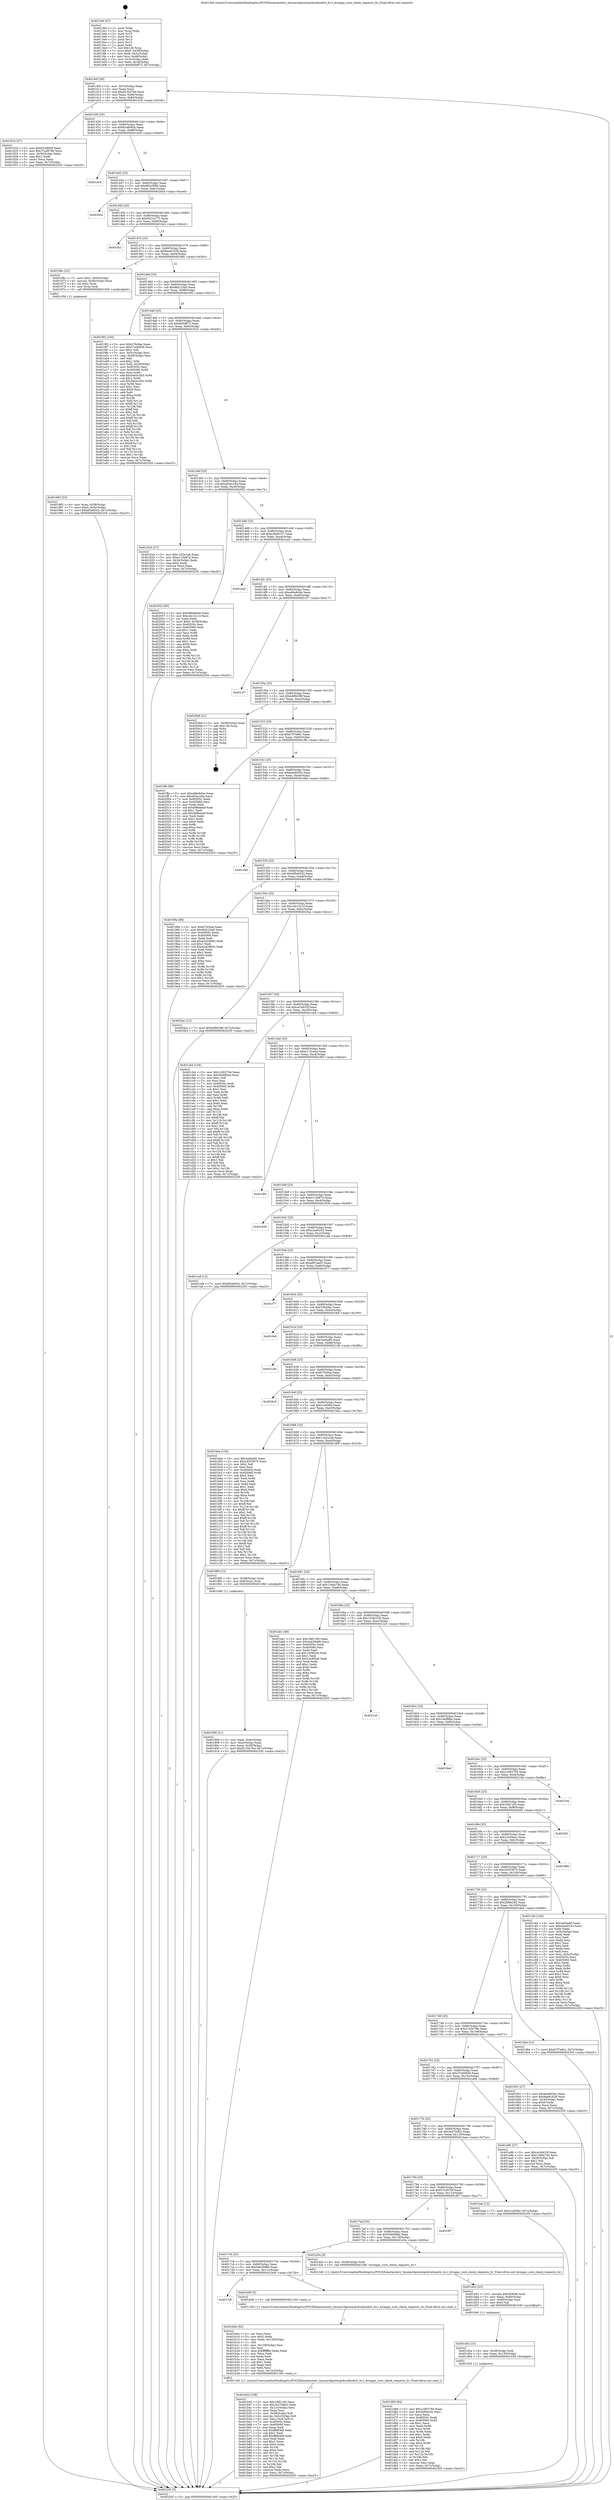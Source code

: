 digraph "0x4013e0" {
  label = "0x4013e0 (/mnt/c/Users/mathe/Desktop/tcc/POCII/binaries/extr_linuxarchpowerpckvmbook3s_hv.c_kvmppc_core_check_requests_hv_Final-ollvm.out::main(0))"
  labelloc = "t"
  node[shape=record]

  Entry [label="",width=0.3,height=0.3,shape=circle,fillcolor=black,style=filled]
  "0x40140f" [label="{
     0x40140f [26]\l
     | [instrs]\l
     &nbsp;&nbsp;0x40140f \<+3\>: mov -0x7c(%rbp),%eax\l
     &nbsp;&nbsp;0x401412 \<+2\>: mov %eax,%ecx\l
     &nbsp;&nbsp;0x401414 \<+6\>: sub $0x8135a7bd,%ecx\l
     &nbsp;&nbsp;0x40141a \<+3\>: mov %eax,-0x80(%rbp)\l
     &nbsp;&nbsp;0x40141d \<+6\>: mov %ecx,-0x84(%rbp)\l
     &nbsp;&nbsp;0x401423 \<+6\>: je 000000000040191b \<main+0x53b\>\l
  }"]
  "0x40191b" [label="{
     0x40191b [27]\l
     | [instrs]\l
     &nbsp;&nbsp;0x40191b \<+5\>: mov $0x633dfd5f,%eax\l
     &nbsp;&nbsp;0x401920 \<+5\>: mov $0x37a56796,%ecx\l
     &nbsp;&nbsp;0x401925 \<+3\>: mov -0x30(%rbp),%edx\l
     &nbsp;&nbsp;0x401928 \<+3\>: cmp $0x1,%edx\l
     &nbsp;&nbsp;0x40192b \<+3\>: cmovl %ecx,%eax\l
     &nbsp;&nbsp;0x40192e \<+3\>: mov %eax,-0x7c(%rbp)\l
     &nbsp;&nbsp;0x401931 \<+5\>: jmp 0000000000402205 \<main+0xe25\>\l
  }"]
  "0x401429" [label="{
     0x401429 [25]\l
     | [instrs]\l
     &nbsp;&nbsp;0x401429 \<+5\>: jmp 000000000040142e \<main+0x4e\>\l
     &nbsp;&nbsp;0x40142e \<+3\>: mov -0x80(%rbp),%eax\l
     &nbsp;&nbsp;0x401431 \<+5\>: sub $0x82e606cb,%eax\l
     &nbsp;&nbsp;0x401436 \<+6\>: mov %eax,-0x88(%rbp)\l
     &nbsp;&nbsp;0x40143c \<+6\>: je 0000000000401dc9 \<main+0x9e9\>\l
  }"]
  Exit [label="",width=0.3,height=0.3,shape=circle,fillcolor=black,style=filled,peripheries=2]
  "0x401dc9" [label="{
     0x401dc9\l
  }", style=dashed]
  "0x401442" [label="{
     0x401442 [25]\l
     | [instrs]\l
     &nbsp;&nbsp;0x401442 \<+5\>: jmp 0000000000401447 \<main+0x67\>\l
     &nbsp;&nbsp;0x401447 \<+3\>: mov -0x80(%rbp),%eax\l
     &nbsp;&nbsp;0x40144a \<+5\>: sub $0x982e5f66,%eax\l
     &nbsp;&nbsp;0x40144f \<+6\>: mov %eax,-0x8c(%rbp)\l
     &nbsp;&nbsp;0x401455 \<+6\>: je 00000000004020cd \<main+0xced\>\l
  }"]
  "0x401d69" [label="{
     0x401d69 [84]\l
     | [instrs]\l
     &nbsp;&nbsp;0x401d69 \<+5\>: mov $0x1c002794,%eax\l
     &nbsp;&nbsp;0x401d6e \<+5\>: mov $0x2bf9a242,%esi\l
     &nbsp;&nbsp;0x401d73 \<+2\>: xor %ecx,%ecx\l
     &nbsp;&nbsp;0x401d75 \<+7\>: mov 0x40505c,%edx\l
     &nbsp;&nbsp;0x401d7c \<+8\>: mov 0x405060,%r8d\l
     &nbsp;&nbsp;0x401d84 \<+3\>: sub $0x1,%ecx\l
     &nbsp;&nbsp;0x401d87 \<+3\>: mov %edx,%r9d\l
     &nbsp;&nbsp;0x401d8a \<+3\>: add %ecx,%r9d\l
     &nbsp;&nbsp;0x401d8d \<+4\>: imul %r9d,%edx\l
     &nbsp;&nbsp;0x401d91 \<+3\>: and $0x1,%edx\l
     &nbsp;&nbsp;0x401d94 \<+3\>: cmp $0x0,%edx\l
     &nbsp;&nbsp;0x401d97 \<+4\>: sete %r10b\l
     &nbsp;&nbsp;0x401d9b \<+4\>: cmp $0xa,%r8d\l
     &nbsp;&nbsp;0x401d9f \<+4\>: setl %r11b\l
     &nbsp;&nbsp;0x401da3 \<+3\>: mov %r10b,%bl\l
     &nbsp;&nbsp;0x401da6 \<+3\>: and %r11b,%bl\l
     &nbsp;&nbsp;0x401da9 \<+3\>: xor %r11b,%r10b\l
     &nbsp;&nbsp;0x401dac \<+3\>: or %r10b,%bl\l
     &nbsp;&nbsp;0x401daf \<+3\>: test $0x1,%bl\l
     &nbsp;&nbsp;0x401db2 \<+3\>: cmovne %esi,%eax\l
     &nbsp;&nbsp;0x401db5 \<+3\>: mov %eax,-0x7c(%rbp)\l
     &nbsp;&nbsp;0x401db8 \<+5\>: jmp 0000000000402205 \<main+0xe25\>\l
  }"]
  "0x4020cd" [label="{
     0x4020cd\l
  }", style=dashed]
  "0x40145b" [label="{
     0x40145b [25]\l
     | [instrs]\l
     &nbsp;&nbsp;0x40145b \<+5\>: jmp 0000000000401460 \<main+0x80\>\l
     &nbsp;&nbsp;0x401460 \<+3\>: mov -0x80(%rbp),%eax\l
     &nbsp;&nbsp;0x401463 \<+5\>: sub $0x9a21a772,%eax\l
     &nbsp;&nbsp;0x401468 \<+6\>: mov %eax,-0x90(%rbp)\l
     &nbsp;&nbsp;0x40146e \<+6\>: je 0000000000401fa2 \<main+0xbc2\>\l
  }"]
  "0x401d5a" [label="{
     0x401d5a [15]\l
     | [instrs]\l
     &nbsp;&nbsp;0x401d5a \<+4\>: mov -0x58(%rbp),%rdi\l
     &nbsp;&nbsp;0x401d5e \<+6\>: mov %eax,-0x130(%rbp)\l
     &nbsp;&nbsp;0x401d64 \<+5\>: call 0000000000401030 \<free@plt\>\l
     | [calls]\l
     &nbsp;&nbsp;0x401030 \{1\} (unknown)\l
  }"]
  "0x401fa2" [label="{
     0x401fa2\l
  }", style=dashed]
  "0x401474" [label="{
     0x401474 [25]\l
     | [instrs]\l
     &nbsp;&nbsp;0x401474 \<+5\>: jmp 0000000000401479 \<main+0x99\>\l
     &nbsp;&nbsp;0x401479 \<+3\>: mov -0x80(%rbp),%eax\l
     &nbsp;&nbsp;0x40147c \<+5\>: sub $0x9ae81639,%eax\l
     &nbsp;&nbsp;0x401481 \<+6\>: mov %eax,-0x94(%rbp)\l
     &nbsp;&nbsp;0x401487 \<+6\>: je 000000000040196c \<main+0x58c\>\l
  }"]
  "0x401d43" [label="{
     0x401d43 [23]\l
     | [instrs]\l
     &nbsp;&nbsp;0x401d43 \<+10\>: movabs $0x4030d6,%rdi\l
     &nbsp;&nbsp;0x401d4d \<+3\>: mov %eax,-0x60(%rbp)\l
     &nbsp;&nbsp;0x401d50 \<+3\>: mov -0x60(%rbp),%esi\l
     &nbsp;&nbsp;0x401d53 \<+2\>: mov $0x0,%al\l
     &nbsp;&nbsp;0x401d55 \<+5\>: call 0000000000401040 \<printf@plt\>\l
     | [calls]\l
     &nbsp;&nbsp;0x401040 \{1\} (unknown)\l
  }"]
  "0x40196c" [label="{
     0x40196c [23]\l
     | [instrs]\l
     &nbsp;&nbsp;0x40196c \<+7\>: movl $0x1,-0x50(%rbp)\l
     &nbsp;&nbsp;0x401973 \<+4\>: movslq -0x50(%rbp),%rax\l
     &nbsp;&nbsp;0x401977 \<+4\>: shl $0x2,%rax\l
     &nbsp;&nbsp;0x40197b \<+3\>: mov %rax,%rdi\l
     &nbsp;&nbsp;0x40197e \<+5\>: call 0000000000401050 \<malloc@plt\>\l
     | [calls]\l
     &nbsp;&nbsp;0x401050 \{1\} (unknown)\l
  }"]
  "0x40148d" [label="{
     0x40148d [25]\l
     | [instrs]\l
     &nbsp;&nbsp;0x40148d \<+5\>: jmp 0000000000401492 \<main+0xb2\>\l
     &nbsp;&nbsp;0x401492 \<+3\>: mov -0x80(%rbp),%eax\l
     &nbsp;&nbsp;0x401495 \<+5\>: sub $0x9bf123a0,%eax\l
     &nbsp;&nbsp;0x40149a \<+6\>: mov %eax,-0x98(%rbp)\l
     &nbsp;&nbsp;0x4014a0 \<+6\>: je 00000000004019f2 \<main+0x612\>\l
  }"]
  "0x401b42" [label="{
     0x401b42 [108]\l
     | [instrs]\l
     &nbsp;&nbsp;0x401b42 \<+5\>: mov $0x1fef1165,%ecx\l
     &nbsp;&nbsp;0x401b47 \<+5\>: mov $0x3e27b0b2,%edx\l
     &nbsp;&nbsp;0x401b4c \<+6\>: mov -0x12c(%rbp),%esi\l
     &nbsp;&nbsp;0x401b52 \<+3\>: imul %eax,%esi\l
     &nbsp;&nbsp;0x401b55 \<+4\>: mov -0x58(%rbp),%r8\l
     &nbsp;&nbsp;0x401b59 \<+4\>: movslq -0x5c(%rbp),%r9\l
     &nbsp;&nbsp;0x401b5d \<+4\>: mov %esi,(%r8,%r9,4)\l
     &nbsp;&nbsp;0x401b61 \<+7\>: mov 0x40505c,%eax\l
     &nbsp;&nbsp;0x401b68 \<+7\>: mov 0x405060,%esi\l
     &nbsp;&nbsp;0x401b6f \<+2\>: mov %eax,%edi\l
     &nbsp;&nbsp;0x401b71 \<+6\>: sub $0xffd83b8,%edi\l
     &nbsp;&nbsp;0x401b77 \<+3\>: sub $0x1,%edi\l
     &nbsp;&nbsp;0x401b7a \<+6\>: add $0xffd83b8,%edi\l
     &nbsp;&nbsp;0x401b80 \<+3\>: imul %edi,%eax\l
     &nbsp;&nbsp;0x401b83 \<+3\>: and $0x1,%eax\l
     &nbsp;&nbsp;0x401b86 \<+3\>: cmp $0x0,%eax\l
     &nbsp;&nbsp;0x401b89 \<+4\>: sete %r10b\l
     &nbsp;&nbsp;0x401b8d \<+3\>: cmp $0xa,%esi\l
     &nbsp;&nbsp;0x401b90 \<+4\>: setl %r11b\l
     &nbsp;&nbsp;0x401b94 \<+3\>: mov %r10b,%bl\l
     &nbsp;&nbsp;0x401b97 \<+3\>: and %r11b,%bl\l
     &nbsp;&nbsp;0x401b9a \<+3\>: xor %r11b,%r10b\l
     &nbsp;&nbsp;0x401b9d \<+3\>: or %r10b,%bl\l
     &nbsp;&nbsp;0x401ba0 \<+3\>: test $0x1,%bl\l
     &nbsp;&nbsp;0x401ba3 \<+3\>: cmovne %edx,%ecx\l
     &nbsp;&nbsp;0x401ba6 \<+3\>: mov %ecx,-0x7c(%rbp)\l
     &nbsp;&nbsp;0x401ba9 \<+5\>: jmp 0000000000402205 \<main+0xe25\>\l
  }"]
  "0x4019f2" [label="{
     0x4019f2 [164]\l
     | [instrs]\l
     &nbsp;&nbsp;0x4019f2 \<+5\>: mov $0xb70c9aa,%eax\l
     &nbsp;&nbsp;0x4019f7 \<+5\>: mov $0x37e00836,%ecx\l
     &nbsp;&nbsp;0x4019fc \<+2\>: mov $0x1,%dl\l
     &nbsp;&nbsp;0x4019fe \<+3\>: mov -0x5c(%rbp),%esi\l
     &nbsp;&nbsp;0x401a01 \<+3\>: cmp -0x50(%rbp),%esi\l
     &nbsp;&nbsp;0x401a04 \<+4\>: setl %dil\l
     &nbsp;&nbsp;0x401a08 \<+4\>: and $0x1,%dil\l
     &nbsp;&nbsp;0x401a0c \<+4\>: mov %dil,-0x29(%rbp)\l
     &nbsp;&nbsp;0x401a10 \<+7\>: mov 0x40505c,%esi\l
     &nbsp;&nbsp;0x401a17 \<+8\>: mov 0x405060,%r8d\l
     &nbsp;&nbsp;0x401a1f \<+3\>: mov %esi,%r9d\l
     &nbsp;&nbsp;0x401a22 \<+7\>: add $0x5eb5c3b5,%r9d\l
     &nbsp;&nbsp;0x401a29 \<+4\>: sub $0x1,%r9d\l
     &nbsp;&nbsp;0x401a2d \<+7\>: sub $0x5eb5c3b5,%r9d\l
     &nbsp;&nbsp;0x401a34 \<+4\>: imul %r9d,%esi\l
     &nbsp;&nbsp;0x401a38 \<+3\>: and $0x1,%esi\l
     &nbsp;&nbsp;0x401a3b \<+3\>: cmp $0x0,%esi\l
     &nbsp;&nbsp;0x401a3e \<+4\>: sete %dil\l
     &nbsp;&nbsp;0x401a42 \<+4\>: cmp $0xa,%r8d\l
     &nbsp;&nbsp;0x401a46 \<+4\>: setl %r10b\l
     &nbsp;&nbsp;0x401a4a \<+3\>: mov %dil,%r11b\l
     &nbsp;&nbsp;0x401a4d \<+4\>: xor $0xff,%r11b\l
     &nbsp;&nbsp;0x401a51 \<+3\>: mov %r10b,%bl\l
     &nbsp;&nbsp;0x401a54 \<+3\>: xor $0xff,%bl\l
     &nbsp;&nbsp;0x401a57 \<+3\>: xor $0x1,%dl\l
     &nbsp;&nbsp;0x401a5a \<+3\>: mov %r11b,%r14b\l
     &nbsp;&nbsp;0x401a5d \<+4\>: and $0xff,%r14b\l
     &nbsp;&nbsp;0x401a61 \<+3\>: and %dl,%dil\l
     &nbsp;&nbsp;0x401a64 \<+3\>: mov %bl,%r15b\l
     &nbsp;&nbsp;0x401a67 \<+4\>: and $0xff,%r15b\l
     &nbsp;&nbsp;0x401a6b \<+3\>: and %dl,%r10b\l
     &nbsp;&nbsp;0x401a6e \<+3\>: or %dil,%r14b\l
     &nbsp;&nbsp;0x401a71 \<+3\>: or %r10b,%r15b\l
     &nbsp;&nbsp;0x401a74 \<+3\>: xor %r15b,%r14b\l
     &nbsp;&nbsp;0x401a77 \<+3\>: or %bl,%r11b\l
     &nbsp;&nbsp;0x401a7a \<+4\>: xor $0xff,%r11b\l
     &nbsp;&nbsp;0x401a7e \<+3\>: or $0x1,%dl\l
     &nbsp;&nbsp;0x401a81 \<+3\>: and %dl,%r11b\l
     &nbsp;&nbsp;0x401a84 \<+3\>: or %r11b,%r14b\l
     &nbsp;&nbsp;0x401a87 \<+4\>: test $0x1,%r14b\l
     &nbsp;&nbsp;0x401a8b \<+3\>: cmovne %ecx,%eax\l
     &nbsp;&nbsp;0x401a8e \<+3\>: mov %eax,-0x7c(%rbp)\l
     &nbsp;&nbsp;0x401a91 \<+5\>: jmp 0000000000402205 \<main+0xe25\>\l
  }"]
  "0x4014a6" [label="{
     0x4014a6 [25]\l
     | [instrs]\l
     &nbsp;&nbsp;0x4014a6 \<+5\>: jmp 00000000004014ab \<main+0xcb\>\l
     &nbsp;&nbsp;0x4014ab \<+3\>: mov -0x80(%rbp),%eax\l
     &nbsp;&nbsp;0x4014ae \<+5\>: sub $0x9e5bff73,%eax\l
     &nbsp;&nbsp;0x4014b3 \<+6\>: mov %eax,-0x9c(%rbp)\l
     &nbsp;&nbsp;0x4014b9 \<+6\>: je 000000000040181b \<main+0x43b\>\l
  }"]
  "0x401b0e" [label="{
     0x401b0e [52]\l
     | [instrs]\l
     &nbsp;&nbsp;0x401b0e \<+2\>: xor %ecx,%ecx\l
     &nbsp;&nbsp;0x401b10 \<+5\>: mov $0x2,%edx\l
     &nbsp;&nbsp;0x401b15 \<+6\>: mov %edx,-0x128(%rbp)\l
     &nbsp;&nbsp;0x401b1b \<+1\>: cltd\l
     &nbsp;&nbsp;0x401b1c \<+6\>: mov -0x128(%rbp),%esi\l
     &nbsp;&nbsp;0x401b22 \<+2\>: idiv %esi\l
     &nbsp;&nbsp;0x401b24 \<+6\>: imul $0xfffffffe,%edx,%edx\l
     &nbsp;&nbsp;0x401b2a \<+2\>: mov %ecx,%edi\l
     &nbsp;&nbsp;0x401b2c \<+2\>: sub %edx,%edi\l
     &nbsp;&nbsp;0x401b2e \<+2\>: mov %ecx,%edx\l
     &nbsp;&nbsp;0x401b30 \<+3\>: sub $0x1,%edx\l
     &nbsp;&nbsp;0x401b33 \<+2\>: add %edx,%edi\l
     &nbsp;&nbsp;0x401b35 \<+2\>: sub %edi,%ecx\l
     &nbsp;&nbsp;0x401b37 \<+6\>: mov %ecx,-0x12c(%rbp)\l
     &nbsp;&nbsp;0x401b3d \<+5\>: call 0000000000401160 \<next_i\>\l
     | [calls]\l
     &nbsp;&nbsp;0x401160 \{1\} (/mnt/c/Users/mathe/Desktop/tcc/POCII/binaries/extr_linuxarchpowerpckvmbook3s_hv.c_kvmppc_core_check_requests_hv_Final-ollvm.out::next_i)\l
  }"]
  "0x40181b" [label="{
     0x40181b [27]\l
     | [instrs]\l
     &nbsp;&nbsp;0x40181b \<+5\>: mov $0x1162a1ab,%eax\l
     &nbsp;&nbsp;0x401820 \<+5\>: mov $0xe115e874,%ecx\l
     &nbsp;&nbsp;0x401825 \<+3\>: mov -0x34(%rbp),%edx\l
     &nbsp;&nbsp;0x401828 \<+3\>: cmp $0x2,%edx\l
     &nbsp;&nbsp;0x40182b \<+3\>: cmovne %ecx,%eax\l
     &nbsp;&nbsp;0x40182e \<+3\>: mov %eax,-0x7c(%rbp)\l
     &nbsp;&nbsp;0x401831 \<+5\>: jmp 0000000000402205 \<main+0xe25\>\l
  }"]
  "0x4014bf" [label="{
     0x4014bf [25]\l
     | [instrs]\l
     &nbsp;&nbsp;0x4014bf \<+5\>: jmp 00000000004014c4 \<main+0xe4\>\l
     &nbsp;&nbsp;0x4014c4 \<+3\>: mov -0x80(%rbp),%eax\l
     &nbsp;&nbsp;0x4014c7 \<+5\>: sub $0xa05ac26a,%eax\l
     &nbsp;&nbsp;0x4014cc \<+6\>: mov %eax,-0xa0(%rbp)\l
     &nbsp;&nbsp;0x4014d2 \<+6\>: je 0000000000402052 \<main+0xc72\>\l
  }"]
  "0x402205" [label="{
     0x402205 [5]\l
     | [instrs]\l
     &nbsp;&nbsp;0x402205 \<+5\>: jmp 000000000040140f \<main+0x2f\>\l
  }"]
  "0x4013e0" [label="{
     0x4013e0 [47]\l
     | [instrs]\l
     &nbsp;&nbsp;0x4013e0 \<+1\>: push %rbp\l
     &nbsp;&nbsp;0x4013e1 \<+3\>: mov %rsp,%rbp\l
     &nbsp;&nbsp;0x4013e4 \<+2\>: push %r15\l
     &nbsp;&nbsp;0x4013e6 \<+2\>: push %r14\l
     &nbsp;&nbsp;0x4013e8 \<+2\>: push %r13\l
     &nbsp;&nbsp;0x4013ea \<+2\>: push %r12\l
     &nbsp;&nbsp;0x4013ec \<+1\>: push %rbx\l
     &nbsp;&nbsp;0x4013ed \<+7\>: sub $0x128,%rsp\l
     &nbsp;&nbsp;0x4013f4 \<+7\>: movl $0x0,-0x38(%rbp)\l
     &nbsp;&nbsp;0x4013fb \<+3\>: mov %edi,-0x3c(%rbp)\l
     &nbsp;&nbsp;0x4013fe \<+4\>: mov %rsi,-0x48(%rbp)\l
     &nbsp;&nbsp;0x401402 \<+3\>: mov -0x3c(%rbp),%edi\l
     &nbsp;&nbsp;0x401405 \<+3\>: mov %edi,-0x34(%rbp)\l
     &nbsp;&nbsp;0x401408 \<+7\>: movl $0x9e5bff73,-0x7c(%rbp)\l
  }"]
  "0x4017df" [label="{
     0x4017df\l
  }", style=dashed]
  "0x402052" [label="{
     0x402052 [90]\l
     | [instrs]\l
     &nbsp;&nbsp;0x402052 \<+5\>: mov $0xa66e8d4e,%eax\l
     &nbsp;&nbsp;0x402057 \<+5\>: mov $0xc4e12c1d,%ecx\l
     &nbsp;&nbsp;0x40205c \<+2\>: xor %edx,%edx\l
     &nbsp;&nbsp;0x40205e \<+7\>: movl $0x0,-0x38(%rbp)\l
     &nbsp;&nbsp;0x402065 \<+7\>: mov 0x40505c,%esi\l
     &nbsp;&nbsp;0x40206c \<+7\>: mov 0x405060,%edi\l
     &nbsp;&nbsp;0x402073 \<+3\>: sub $0x1,%edx\l
     &nbsp;&nbsp;0x402076 \<+3\>: mov %esi,%r8d\l
     &nbsp;&nbsp;0x402079 \<+3\>: add %edx,%r8d\l
     &nbsp;&nbsp;0x40207c \<+4\>: imul %r8d,%esi\l
     &nbsp;&nbsp;0x402080 \<+3\>: and $0x1,%esi\l
     &nbsp;&nbsp;0x402083 \<+3\>: cmp $0x0,%esi\l
     &nbsp;&nbsp;0x402086 \<+4\>: sete %r9b\l
     &nbsp;&nbsp;0x40208a \<+3\>: cmp $0xa,%edi\l
     &nbsp;&nbsp;0x40208d \<+4\>: setl %r10b\l
     &nbsp;&nbsp;0x402091 \<+3\>: mov %r9b,%r11b\l
     &nbsp;&nbsp;0x402094 \<+3\>: and %r10b,%r11b\l
     &nbsp;&nbsp;0x402097 \<+3\>: xor %r10b,%r9b\l
     &nbsp;&nbsp;0x40209a \<+3\>: or %r9b,%r11b\l
     &nbsp;&nbsp;0x40209d \<+4\>: test $0x1,%r11b\l
     &nbsp;&nbsp;0x4020a1 \<+3\>: cmovne %ecx,%eax\l
     &nbsp;&nbsp;0x4020a4 \<+3\>: mov %eax,-0x7c(%rbp)\l
     &nbsp;&nbsp;0x4020a7 \<+5\>: jmp 0000000000402205 \<main+0xe25\>\l
  }"]
  "0x4014d8" [label="{
     0x4014d8 [25]\l
     | [instrs]\l
     &nbsp;&nbsp;0x4014d8 \<+5\>: jmp 00000000004014dd \<main+0xfd\>\l
     &nbsp;&nbsp;0x4014dd \<+3\>: mov -0x80(%rbp),%eax\l
     &nbsp;&nbsp;0x4014e0 \<+5\>: sub $0xa3bb9157,%eax\l
     &nbsp;&nbsp;0x4014e5 \<+6\>: mov %eax,-0xa4(%rbp)\l
     &nbsp;&nbsp;0x4014eb \<+6\>: je 0000000000401ea2 \<main+0xac2\>\l
  }"]
  "0x401b09" [label="{
     0x401b09 [5]\l
     | [instrs]\l
     &nbsp;&nbsp;0x401b09 \<+5\>: call 0000000000401160 \<next_i\>\l
     | [calls]\l
     &nbsp;&nbsp;0x401160 \{1\} (/mnt/c/Users/mathe/Desktop/tcc/POCII/binaries/extr_linuxarchpowerpckvmbook3s_hv.c_kvmppc_core_check_requests_hv_Final-ollvm.out::next_i)\l
  }"]
  "0x401ea2" [label="{
     0x401ea2\l
  }", style=dashed]
  "0x4014f1" [label="{
     0x4014f1 [25]\l
     | [instrs]\l
     &nbsp;&nbsp;0x4014f1 \<+5\>: jmp 00000000004014f6 \<main+0x116\>\l
     &nbsp;&nbsp;0x4014f6 \<+3\>: mov -0x80(%rbp),%eax\l
     &nbsp;&nbsp;0x4014f9 \<+5\>: sub $0xa66e8d4e,%eax\l
     &nbsp;&nbsp;0x4014fe \<+6\>: mov %eax,-0xa8(%rbp)\l
     &nbsp;&nbsp;0x401504 \<+6\>: je 00000000004021f7 \<main+0xe17\>\l
  }"]
  "0x4017c6" [label="{
     0x4017c6 [25]\l
     | [instrs]\l
     &nbsp;&nbsp;0x4017c6 \<+5\>: jmp 00000000004017cb \<main+0x3eb\>\l
     &nbsp;&nbsp;0x4017cb \<+3\>: mov -0x80(%rbp),%eax\l
     &nbsp;&nbsp;0x4017ce \<+5\>: sub $0x5ab3948b,%eax\l
     &nbsp;&nbsp;0x4017d3 \<+6\>: mov %eax,-0x11c(%rbp)\l
     &nbsp;&nbsp;0x4017d9 \<+6\>: je 0000000000401b09 \<main+0x729\>\l
  }"]
  "0x4021f7" [label="{
     0x4021f7\l
  }", style=dashed]
  "0x40150a" [label="{
     0x40150a [25]\l
     | [instrs]\l
     &nbsp;&nbsp;0x40150a \<+5\>: jmp 000000000040150f \<main+0x12f\>\l
     &nbsp;&nbsp;0x40150f \<+3\>: mov -0x80(%rbp),%eax\l
     &nbsp;&nbsp;0x401512 \<+5\>: sub $0xb4f8438f,%eax\l
     &nbsp;&nbsp;0x401517 \<+6\>: mov %eax,-0xac(%rbp)\l
     &nbsp;&nbsp;0x40151d \<+6\>: je 00000000004020b8 \<main+0xcd8\>\l
  }"]
  "0x401d3a" [label="{
     0x401d3a [9]\l
     | [instrs]\l
     &nbsp;&nbsp;0x401d3a \<+4\>: mov -0x58(%rbp),%rdi\l
     &nbsp;&nbsp;0x401d3e \<+5\>: call 00000000004013d0 \<kvmppc_core_check_requests_hv\>\l
     | [calls]\l
     &nbsp;&nbsp;0x4013d0 \{1\} (/mnt/c/Users/mathe/Desktop/tcc/POCII/binaries/extr_linuxarchpowerpckvmbook3s_hv.c_kvmppc_core_check_requests_hv_Final-ollvm.out::kvmppc_core_check_requests_hv)\l
  }"]
  "0x4020b8" [label="{
     0x4020b8 [21]\l
     | [instrs]\l
     &nbsp;&nbsp;0x4020b8 \<+3\>: mov -0x38(%rbp),%eax\l
     &nbsp;&nbsp;0x4020bb \<+7\>: add $0x128,%rsp\l
     &nbsp;&nbsp;0x4020c2 \<+1\>: pop %rbx\l
     &nbsp;&nbsp;0x4020c3 \<+2\>: pop %r12\l
     &nbsp;&nbsp;0x4020c5 \<+2\>: pop %r13\l
     &nbsp;&nbsp;0x4020c7 \<+2\>: pop %r14\l
     &nbsp;&nbsp;0x4020c9 \<+2\>: pop %r15\l
     &nbsp;&nbsp;0x4020cb \<+1\>: pop %rbp\l
     &nbsp;&nbsp;0x4020cc \<+1\>: ret\l
  }"]
  "0x401523" [label="{
     0x401523 [25]\l
     | [instrs]\l
     &nbsp;&nbsp;0x401523 \<+5\>: jmp 0000000000401528 \<main+0x148\>\l
     &nbsp;&nbsp;0x401528 \<+3\>: mov -0x80(%rbp),%eax\l
     &nbsp;&nbsp;0x40152b \<+5\>: sub $0xb7f7e9e1,%eax\l
     &nbsp;&nbsp;0x401530 \<+6\>: mov %eax,-0xb0(%rbp)\l
     &nbsp;&nbsp;0x401536 \<+6\>: je 0000000000401ffa \<main+0xc1a\>\l
  }"]
  "0x4017ad" [label="{
     0x4017ad [25]\l
     | [instrs]\l
     &nbsp;&nbsp;0x4017ad \<+5\>: jmp 00000000004017b2 \<main+0x3d2\>\l
     &nbsp;&nbsp;0x4017b2 \<+3\>: mov -0x80(%rbp),%eax\l
     &nbsp;&nbsp;0x4017b5 \<+5\>: sub $0x5940f9ad,%eax\l
     &nbsp;&nbsp;0x4017ba \<+6\>: mov %eax,-0x118(%rbp)\l
     &nbsp;&nbsp;0x4017c0 \<+6\>: je 0000000000401d3a \<main+0x95a\>\l
  }"]
  "0x401ffa" [label="{
     0x401ffa [88]\l
     | [instrs]\l
     &nbsp;&nbsp;0x401ffa \<+5\>: mov $0xa66e8d4e,%eax\l
     &nbsp;&nbsp;0x401fff \<+5\>: mov $0xa05ac26a,%ecx\l
     &nbsp;&nbsp;0x402004 \<+7\>: mov 0x40505c,%edx\l
     &nbsp;&nbsp;0x40200b \<+7\>: mov 0x405060,%esi\l
     &nbsp;&nbsp;0x402012 \<+2\>: mov %edx,%edi\l
     &nbsp;&nbsp;0x402014 \<+6\>: sub $0x498beeef,%edi\l
     &nbsp;&nbsp;0x40201a \<+3\>: sub $0x1,%edi\l
     &nbsp;&nbsp;0x40201d \<+6\>: add $0x498beeef,%edi\l
     &nbsp;&nbsp;0x402023 \<+3\>: imul %edi,%edx\l
     &nbsp;&nbsp;0x402026 \<+3\>: and $0x1,%edx\l
     &nbsp;&nbsp;0x402029 \<+3\>: cmp $0x0,%edx\l
     &nbsp;&nbsp;0x40202c \<+4\>: sete %r8b\l
     &nbsp;&nbsp;0x402030 \<+3\>: cmp $0xa,%esi\l
     &nbsp;&nbsp;0x402033 \<+4\>: setl %r9b\l
     &nbsp;&nbsp;0x402037 \<+3\>: mov %r8b,%r10b\l
     &nbsp;&nbsp;0x40203a \<+3\>: and %r9b,%r10b\l
     &nbsp;&nbsp;0x40203d \<+3\>: xor %r9b,%r8b\l
     &nbsp;&nbsp;0x402040 \<+3\>: or %r8b,%r10b\l
     &nbsp;&nbsp;0x402043 \<+4\>: test $0x1,%r10b\l
     &nbsp;&nbsp;0x402047 \<+3\>: cmovne %ecx,%eax\l
     &nbsp;&nbsp;0x40204a \<+3\>: mov %eax,-0x7c(%rbp)\l
     &nbsp;&nbsp;0x40204d \<+5\>: jmp 0000000000402205 \<main+0xe25\>\l
  }"]
  "0x40153c" [label="{
     0x40153c [25]\l
     | [instrs]\l
     &nbsp;&nbsp;0x40153c \<+5\>: jmp 0000000000401541 \<main+0x161\>\l
     &nbsp;&nbsp;0x401541 \<+3\>: mov -0x80(%rbp),%eax\l
     &nbsp;&nbsp;0x401544 \<+5\>: sub $0xbee8030c,%eax\l
     &nbsp;&nbsp;0x401549 \<+6\>: mov %eax,-0xb4(%rbp)\l
     &nbsp;&nbsp;0x40154f \<+6\>: je 0000000000401fdd \<main+0xbfd\>\l
  }"]
  "0x401df7" [label="{
     0x401df7\l
  }", style=dashed]
  "0x401fdd" [label="{
     0x401fdd\l
  }", style=dashed]
  "0x401555" [label="{
     0x401555 [25]\l
     | [instrs]\l
     &nbsp;&nbsp;0x401555 \<+5\>: jmp 000000000040155a \<main+0x17a\>\l
     &nbsp;&nbsp;0x40155a \<+3\>: mov -0x80(%rbp),%eax\l
     &nbsp;&nbsp;0x40155d \<+5\>: sub $0xbf5e6542,%eax\l
     &nbsp;&nbsp;0x401562 \<+6\>: mov %eax,-0xb8(%rbp)\l
     &nbsp;&nbsp;0x401568 \<+6\>: je 000000000040199a \<main+0x5ba\>\l
  }"]
  "0x401794" [label="{
     0x401794 [25]\l
     | [instrs]\l
     &nbsp;&nbsp;0x401794 \<+5\>: jmp 0000000000401799 \<main+0x3b9\>\l
     &nbsp;&nbsp;0x401799 \<+3\>: mov -0x80(%rbp),%eax\l
     &nbsp;&nbsp;0x40179c \<+5\>: sub $0x57e307bf,%eax\l
     &nbsp;&nbsp;0x4017a1 \<+6\>: mov %eax,-0x114(%rbp)\l
     &nbsp;&nbsp;0x4017a7 \<+6\>: je 0000000000401df7 \<main+0xa17\>\l
  }"]
  "0x40199a" [label="{
     0x40199a [88]\l
     | [instrs]\l
     &nbsp;&nbsp;0x40199a \<+5\>: mov $0xb70c9aa,%eax\l
     &nbsp;&nbsp;0x40199f \<+5\>: mov $0x9bf123a0,%ecx\l
     &nbsp;&nbsp;0x4019a4 \<+7\>: mov 0x40505c,%edx\l
     &nbsp;&nbsp;0x4019ab \<+7\>: mov 0x405060,%esi\l
     &nbsp;&nbsp;0x4019b2 \<+2\>: mov %edx,%edi\l
     &nbsp;&nbsp;0x4019b4 \<+6\>: add $0x42d29692,%edi\l
     &nbsp;&nbsp;0x4019ba \<+3\>: sub $0x1,%edi\l
     &nbsp;&nbsp;0x4019bd \<+6\>: sub $0x42d29692,%edi\l
     &nbsp;&nbsp;0x4019c3 \<+3\>: imul %edi,%edx\l
     &nbsp;&nbsp;0x4019c6 \<+3\>: and $0x1,%edx\l
     &nbsp;&nbsp;0x4019c9 \<+3\>: cmp $0x0,%edx\l
     &nbsp;&nbsp;0x4019cc \<+4\>: sete %r8b\l
     &nbsp;&nbsp;0x4019d0 \<+3\>: cmp $0xa,%esi\l
     &nbsp;&nbsp;0x4019d3 \<+4\>: setl %r9b\l
     &nbsp;&nbsp;0x4019d7 \<+3\>: mov %r8b,%r10b\l
     &nbsp;&nbsp;0x4019da \<+3\>: and %r9b,%r10b\l
     &nbsp;&nbsp;0x4019dd \<+3\>: xor %r9b,%r8b\l
     &nbsp;&nbsp;0x4019e0 \<+3\>: or %r8b,%r10b\l
     &nbsp;&nbsp;0x4019e3 \<+4\>: test $0x1,%r10b\l
     &nbsp;&nbsp;0x4019e7 \<+3\>: cmovne %ecx,%eax\l
     &nbsp;&nbsp;0x4019ea \<+3\>: mov %eax,-0x7c(%rbp)\l
     &nbsp;&nbsp;0x4019ed \<+5\>: jmp 0000000000402205 \<main+0xe25\>\l
  }"]
  "0x40156e" [label="{
     0x40156e [25]\l
     | [instrs]\l
     &nbsp;&nbsp;0x40156e \<+5\>: jmp 0000000000401573 \<main+0x193\>\l
     &nbsp;&nbsp;0x401573 \<+3\>: mov -0x80(%rbp),%eax\l
     &nbsp;&nbsp;0x401576 \<+5\>: sub $0xc4e12c1d,%eax\l
     &nbsp;&nbsp;0x40157b \<+6\>: mov %eax,-0xbc(%rbp)\l
     &nbsp;&nbsp;0x401581 \<+6\>: je 00000000004020ac \<main+0xccc\>\l
  }"]
  "0x401bae" [label="{
     0x401bae [12]\l
     | [instrs]\l
     &nbsp;&nbsp;0x401bae \<+7\>: movl $0xc1a656d,-0x7c(%rbp)\l
     &nbsp;&nbsp;0x401bb5 \<+5\>: jmp 0000000000402205 \<main+0xe25\>\l
  }"]
  "0x4020ac" [label="{
     0x4020ac [12]\l
     | [instrs]\l
     &nbsp;&nbsp;0x4020ac \<+7\>: movl $0xb4f8438f,-0x7c(%rbp)\l
     &nbsp;&nbsp;0x4020b3 \<+5\>: jmp 0000000000402205 \<main+0xe25\>\l
  }"]
  "0x401587" [label="{
     0x401587 [25]\l
     | [instrs]\l
     &nbsp;&nbsp;0x401587 \<+5\>: jmp 000000000040158c \<main+0x1ac\>\l
     &nbsp;&nbsp;0x40158c \<+3\>: mov -0x80(%rbp),%eax\l
     &nbsp;&nbsp;0x40158f \<+5\>: sub $0xce3d433f,%eax\l
     &nbsp;&nbsp;0x401594 \<+6\>: mov %eax,-0xc0(%rbp)\l
     &nbsp;&nbsp;0x40159a \<+6\>: je 0000000000401cb4 \<main+0x8d4\>\l
  }"]
  "0x40177b" [label="{
     0x40177b [25]\l
     | [instrs]\l
     &nbsp;&nbsp;0x40177b \<+5\>: jmp 0000000000401780 \<main+0x3a0\>\l
     &nbsp;&nbsp;0x401780 \<+3\>: mov -0x80(%rbp),%eax\l
     &nbsp;&nbsp;0x401783 \<+5\>: sub $0x3e27b0b2,%eax\l
     &nbsp;&nbsp;0x401788 \<+6\>: mov %eax,-0x110(%rbp)\l
     &nbsp;&nbsp;0x40178e \<+6\>: je 0000000000401bae \<main+0x7ce\>\l
  }"]
  "0x401cb4" [label="{
     0x401cb4 [134]\l
     | [instrs]\l
     &nbsp;&nbsp;0x401cb4 \<+5\>: mov $0x1c002794,%eax\l
     &nbsp;&nbsp;0x401cb9 \<+5\>: mov $0x5940f9ad,%ecx\l
     &nbsp;&nbsp;0x401cbe \<+2\>: mov $0x1,%dl\l
     &nbsp;&nbsp;0x401cc0 \<+2\>: xor %esi,%esi\l
     &nbsp;&nbsp;0x401cc2 \<+7\>: mov 0x40505c,%edi\l
     &nbsp;&nbsp;0x401cc9 \<+8\>: mov 0x405060,%r8d\l
     &nbsp;&nbsp;0x401cd1 \<+3\>: sub $0x1,%esi\l
     &nbsp;&nbsp;0x401cd4 \<+3\>: mov %edi,%r9d\l
     &nbsp;&nbsp;0x401cd7 \<+3\>: add %esi,%r9d\l
     &nbsp;&nbsp;0x401cda \<+4\>: imul %r9d,%edi\l
     &nbsp;&nbsp;0x401cde \<+3\>: and $0x1,%edi\l
     &nbsp;&nbsp;0x401ce1 \<+3\>: cmp $0x0,%edi\l
     &nbsp;&nbsp;0x401ce4 \<+4\>: sete %r10b\l
     &nbsp;&nbsp;0x401ce8 \<+4\>: cmp $0xa,%r8d\l
     &nbsp;&nbsp;0x401cec \<+4\>: setl %r11b\l
     &nbsp;&nbsp;0x401cf0 \<+3\>: mov %r10b,%bl\l
     &nbsp;&nbsp;0x401cf3 \<+3\>: xor $0xff,%bl\l
     &nbsp;&nbsp;0x401cf6 \<+3\>: mov %r11b,%r14b\l
     &nbsp;&nbsp;0x401cf9 \<+4\>: xor $0xff,%r14b\l
     &nbsp;&nbsp;0x401cfd \<+3\>: xor $0x1,%dl\l
     &nbsp;&nbsp;0x401d00 \<+3\>: mov %bl,%r15b\l
     &nbsp;&nbsp;0x401d03 \<+4\>: and $0xff,%r15b\l
     &nbsp;&nbsp;0x401d07 \<+3\>: and %dl,%r10b\l
     &nbsp;&nbsp;0x401d0a \<+3\>: mov %r14b,%r12b\l
     &nbsp;&nbsp;0x401d0d \<+4\>: and $0xff,%r12b\l
     &nbsp;&nbsp;0x401d11 \<+3\>: and %dl,%r11b\l
     &nbsp;&nbsp;0x401d14 \<+3\>: or %r10b,%r15b\l
     &nbsp;&nbsp;0x401d17 \<+3\>: or %r11b,%r12b\l
     &nbsp;&nbsp;0x401d1a \<+3\>: xor %r12b,%r15b\l
     &nbsp;&nbsp;0x401d1d \<+3\>: or %r14b,%bl\l
     &nbsp;&nbsp;0x401d20 \<+3\>: xor $0xff,%bl\l
     &nbsp;&nbsp;0x401d23 \<+3\>: or $0x1,%dl\l
     &nbsp;&nbsp;0x401d26 \<+2\>: and %dl,%bl\l
     &nbsp;&nbsp;0x401d28 \<+3\>: or %bl,%r15b\l
     &nbsp;&nbsp;0x401d2b \<+4\>: test $0x1,%r15b\l
     &nbsp;&nbsp;0x401d2f \<+3\>: cmovne %ecx,%eax\l
     &nbsp;&nbsp;0x401d32 \<+3\>: mov %eax,-0x7c(%rbp)\l
     &nbsp;&nbsp;0x401d35 \<+5\>: jmp 0000000000402205 \<main+0xe25\>\l
  }"]
  "0x4015a0" [label="{
     0x4015a0 [25]\l
     | [instrs]\l
     &nbsp;&nbsp;0x4015a0 \<+5\>: jmp 00000000004015a5 \<main+0x1c5\>\l
     &nbsp;&nbsp;0x4015a5 \<+3\>: mov -0x80(%rbp),%eax\l
     &nbsp;&nbsp;0x4015a8 \<+5\>: sub $0xe113cea4,%eax\l
     &nbsp;&nbsp;0x4015ad \<+6\>: mov %eax,-0xc4(%rbp)\l
     &nbsp;&nbsp;0x4015b3 \<+6\>: je 0000000000401f83 \<main+0xba3\>\l
  }"]
  "0x401a96" [label="{
     0x401a96 [27]\l
     | [instrs]\l
     &nbsp;&nbsp;0x401a96 \<+5\>: mov $0xce3d433f,%eax\l
     &nbsp;&nbsp;0x401a9b \<+5\>: mov $0x1346a744,%ecx\l
     &nbsp;&nbsp;0x401aa0 \<+3\>: mov -0x29(%rbp),%dl\l
     &nbsp;&nbsp;0x401aa3 \<+3\>: test $0x1,%dl\l
     &nbsp;&nbsp;0x401aa6 \<+3\>: cmovne %ecx,%eax\l
     &nbsp;&nbsp;0x401aa9 \<+3\>: mov %eax,-0x7c(%rbp)\l
     &nbsp;&nbsp;0x401aac \<+5\>: jmp 0000000000402205 \<main+0xe25\>\l
  }"]
  "0x401f83" [label="{
     0x401f83\l
  }", style=dashed]
  "0x4015b9" [label="{
     0x4015b9 [25]\l
     | [instrs]\l
     &nbsp;&nbsp;0x4015b9 \<+5\>: jmp 00000000004015be \<main+0x1de\>\l
     &nbsp;&nbsp;0x4015be \<+3\>: mov -0x80(%rbp),%eax\l
     &nbsp;&nbsp;0x4015c1 \<+5\>: sub $0xe115e874,%eax\l
     &nbsp;&nbsp;0x4015c6 \<+6\>: mov %eax,-0xc8(%rbp)\l
     &nbsp;&nbsp;0x4015cc \<+6\>: je 0000000000401836 \<main+0x456\>\l
  }"]
  "0x401983" [label="{
     0x401983 [23]\l
     | [instrs]\l
     &nbsp;&nbsp;0x401983 \<+4\>: mov %rax,-0x58(%rbp)\l
     &nbsp;&nbsp;0x401987 \<+7\>: movl $0x0,-0x5c(%rbp)\l
     &nbsp;&nbsp;0x40198e \<+7\>: movl $0xbf5e6542,-0x7c(%rbp)\l
     &nbsp;&nbsp;0x401995 \<+5\>: jmp 0000000000402205 \<main+0xe25\>\l
  }"]
  "0x401836" [label="{
     0x401836\l
  }", style=dashed]
  "0x4015d2" [label="{
     0x4015d2 [25]\l
     | [instrs]\l
     &nbsp;&nbsp;0x4015d2 \<+5\>: jmp 00000000004015d7 \<main+0x1f7\>\l
     &nbsp;&nbsp;0x4015d7 \<+3\>: mov -0x80(%rbp),%eax\l
     &nbsp;&nbsp;0x4015da \<+5\>: sub $0xe2ae0243,%eax\l
     &nbsp;&nbsp;0x4015df \<+6\>: mov %eax,-0xcc(%rbp)\l
     &nbsp;&nbsp;0x4015e5 \<+6\>: je 0000000000401ca8 \<main+0x8c8\>\l
  }"]
  "0x401762" [label="{
     0x401762 [25]\l
     | [instrs]\l
     &nbsp;&nbsp;0x401762 \<+5\>: jmp 0000000000401767 \<main+0x387\>\l
     &nbsp;&nbsp;0x401767 \<+3\>: mov -0x80(%rbp),%eax\l
     &nbsp;&nbsp;0x40176a \<+5\>: sub $0x37e00836,%eax\l
     &nbsp;&nbsp;0x40176f \<+6\>: mov %eax,-0x10c(%rbp)\l
     &nbsp;&nbsp;0x401775 \<+6\>: je 0000000000401a96 \<main+0x6b6\>\l
  }"]
  "0x401ca8" [label="{
     0x401ca8 [12]\l
     | [instrs]\l
     &nbsp;&nbsp;0x401ca8 \<+7\>: movl $0xbf5e6542,-0x7c(%rbp)\l
     &nbsp;&nbsp;0x401caf \<+5\>: jmp 0000000000402205 \<main+0xe25\>\l
  }"]
  "0x4015eb" [label="{
     0x4015eb [25]\l
     | [instrs]\l
     &nbsp;&nbsp;0x4015eb \<+5\>: jmp 00000000004015f0 \<main+0x210\>\l
     &nbsp;&nbsp;0x4015f0 \<+3\>: mov -0x80(%rbp),%eax\l
     &nbsp;&nbsp;0x4015f3 \<+5\>: sub $0xef97aa65,%eax\l
     &nbsp;&nbsp;0x4015f8 \<+6\>: mov %eax,-0xd0(%rbp)\l
     &nbsp;&nbsp;0x4015fe \<+6\>: je 0000000000401f77 \<main+0xb97\>\l
  }"]
  "0x401951" [label="{
     0x401951 [27]\l
     | [instrs]\l
     &nbsp;&nbsp;0x401951 \<+5\>: mov $0xbee8030c,%eax\l
     &nbsp;&nbsp;0x401956 \<+5\>: mov $0x9ae81639,%ecx\l
     &nbsp;&nbsp;0x40195b \<+3\>: mov -0x30(%rbp),%edx\l
     &nbsp;&nbsp;0x40195e \<+3\>: cmp $0x0,%edx\l
     &nbsp;&nbsp;0x401961 \<+3\>: cmove %ecx,%eax\l
     &nbsp;&nbsp;0x401964 \<+3\>: mov %eax,-0x7c(%rbp)\l
     &nbsp;&nbsp;0x401967 \<+5\>: jmp 0000000000402205 \<main+0xe25\>\l
  }"]
  "0x401f77" [label="{
     0x401f77\l
  }", style=dashed]
  "0x401604" [label="{
     0x401604 [25]\l
     | [instrs]\l
     &nbsp;&nbsp;0x401604 \<+5\>: jmp 0000000000401609 \<main+0x229\>\l
     &nbsp;&nbsp;0x401609 \<+3\>: mov -0x80(%rbp),%eax\l
     &nbsp;&nbsp;0x40160c \<+5\>: sub $0x3364dbc,%eax\l
     &nbsp;&nbsp;0x401611 \<+6\>: mov %eax,-0xd4(%rbp)\l
     &nbsp;&nbsp;0x401617 \<+6\>: je 0000000000401fe9 \<main+0xc09\>\l
  }"]
  "0x401749" [label="{
     0x401749 [25]\l
     | [instrs]\l
     &nbsp;&nbsp;0x401749 \<+5\>: jmp 000000000040174e \<main+0x36e\>\l
     &nbsp;&nbsp;0x40174e \<+3\>: mov -0x80(%rbp),%eax\l
     &nbsp;&nbsp;0x401751 \<+5\>: sub $0x37a56796,%eax\l
     &nbsp;&nbsp;0x401756 \<+6\>: mov %eax,-0x108(%rbp)\l
     &nbsp;&nbsp;0x40175c \<+6\>: je 0000000000401951 \<main+0x571\>\l
  }"]
  "0x401fe9" [label="{
     0x401fe9\l
  }", style=dashed]
  "0x40161d" [label="{
     0x40161d [25]\l
     | [instrs]\l
     &nbsp;&nbsp;0x40161d \<+5\>: jmp 0000000000401622 \<main+0x242\>\l
     &nbsp;&nbsp;0x401622 \<+3\>: mov -0x80(%rbp),%eax\l
     &nbsp;&nbsp;0x401625 \<+5\>: sub $0x3a0ba85,%eax\l
     &nbsp;&nbsp;0x40162a \<+6\>: mov %eax,-0xd8(%rbp)\l
     &nbsp;&nbsp;0x401630 \<+6\>: je 000000000040214b \<main+0xd6b\>\l
  }"]
  "0x401dbd" [label="{
     0x401dbd [12]\l
     | [instrs]\l
     &nbsp;&nbsp;0x401dbd \<+7\>: movl $0xb7f7e9e1,-0x7c(%rbp)\l
     &nbsp;&nbsp;0x401dc4 \<+5\>: jmp 0000000000402205 \<main+0xe25\>\l
  }"]
  "0x40214b" [label="{
     0x40214b\l
  }", style=dashed]
  "0x401636" [label="{
     0x401636 [25]\l
     | [instrs]\l
     &nbsp;&nbsp;0x401636 \<+5\>: jmp 000000000040163b \<main+0x25b\>\l
     &nbsp;&nbsp;0x40163b \<+3\>: mov -0x80(%rbp),%eax\l
     &nbsp;&nbsp;0x40163e \<+5\>: sub $0xb70c9aa,%eax\l
     &nbsp;&nbsp;0x401643 \<+6\>: mov %eax,-0xdc(%rbp)\l
     &nbsp;&nbsp;0x401649 \<+6\>: je 00000000004020e5 \<main+0xd05\>\l
  }"]
  "0x401730" [label="{
     0x401730 [25]\l
     | [instrs]\l
     &nbsp;&nbsp;0x401730 \<+5\>: jmp 0000000000401735 \<main+0x355\>\l
     &nbsp;&nbsp;0x401735 \<+3\>: mov -0x80(%rbp),%eax\l
     &nbsp;&nbsp;0x401738 \<+5\>: sub $0x2bf9a242,%eax\l
     &nbsp;&nbsp;0x40173d \<+6\>: mov %eax,-0x104(%rbp)\l
     &nbsp;&nbsp;0x401743 \<+6\>: je 0000000000401dbd \<main+0x9dd\>\l
  }"]
  "0x4020e5" [label="{
     0x4020e5\l
  }", style=dashed]
  "0x40164f" [label="{
     0x40164f [25]\l
     | [instrs]\l
     &nbsp;&nbsp;0x40164f \<+5\>: jmp 0000000000401654 \<main+0x274\>\l
     &nbsp;&nbsp;0x401654 \<+3\>: mov -0x80(%rbp),%eax\l
     &nbsp;&nbsp;0x401657 \<+5\>: sub $0xc1a656d,%eax\l
     &nbsp;&nbsp;0x40165c \<+6\>: mov %eax,-0xe0(%rbp)\l
     &nbsp;&nbsp;0x401662 \<+6\>: je 0000000000401bba \<main+0x7da\>\l
  }"]
  "0x401c40" [label="{
     0x401c40 [104]\l
     | [instrs]\l
     &nbsp;&nbsp;0x401c40 \<+5\>: mov $0x3a0ba85,%eax\l
     &nbsp;&nbsp;0x401c45 \<+5\>: mov $0xe2ae0243,%ecx\l
     &nbsp;&nbsp;0x401c4a \<+2\>: xor %edx,%edx\l
     &nbsp;&nbsp;0x401c4c \<+3\>: mov -0x5c(%rbp),%esi\l
     &nbsp;&nbsp;0x401c4f \<+2\>: mov %edx,%edi\l
     &nbsp;&nbsp;0x401c51 \<+2\>: sub %esi,%edi\l
     &nbsp;&nbsp;0x401c53 \<+2\>: mov %edx,%esi\l
     &nbsp;&nbsp;0x401c55 \<+3\>: sub $0x1,%esi\l
     &nbsp;&nbsp;0x401c58 \<+2\>: add %esi,%edi\l
     &nbsp;&nbsp;0x401c5a \<+2\>: mov %edx,%esi\l
     &nbsp;&nbsp;0x401c5c \<+2\>: sub %edi,%esi\l
     &nbsp;&nbsp;0x401c5e \<+3\>: mov %esi,-0x5c(%rbp)\l
     &nbsp;&nbsp;0x401c61 \<+7\>: mov 0x40505c,%esi\l
     &nbsp;&nbsp;0x401c68 \<+7\>: mov 0x405060,%edi\l
     &nbsp;&nbsp;0x401c6f \<+3\>: sub $0x1,%edx\l
     &nbsp;&nbsp;0x401c72 \<+3\>: mov %esi,%r8d\l
     &nbsp;&nbsp;0x401c75 \<+3\>: add %edx,%r8d\l
     &nbsp;&nbsp;0x401c78 \<+4\>: imul %r8d,%esi\l
     &nbsp;&nbsp;0x401c7c \<+3\>: and $0x1,%esi\l
     &nbsp;&nbsp;0x401c7f \<+3\>: cmp $0x0,%esi\l
     &nbsp;&nbsp;0x401c82 \<+4\>: sete %r9b\l
     &nbsp;&nbsp;0x401c86 \<+3\>: cmp $0xa,%edi\l
     &nbsp;&nbsp;0x401c89 \<+4\>: setl %r10b\l
     &nbsp;&nbsp;0x401c8d \<+3\>: mov %r9b,%r11b\l
     &nbsp;&nbsp;0x401c90 \<+3\>: and %r10b,%r11b\l
     &nbsp;&nbsp;0x401c93 \<+3\>: xor %r10b,%r9b\l
     &nbsp;&nbsp;0x401c96 \<+3\>: or %r9b,%r11b\l
     &nbsp;&nbsp;0x401c99 \<+4\>: test $0x1,%r11b\l
     &nbsp;&nbsp;0x401c9d \<+3\>: cmovne %ecx,%eax\l
     &nbsp;&nbsp;0x401ca0 \<+3\>: mov %eax,-0x7c(%rbp)\l
     &nbsp;&nbsp;0x401ca3 \<+5\>: jmp 0000000000402205 \<main+0xe25\>\l
  }"]
  "0x401bba" [label="{
     0x401bba [134]\l
     | [instrs]\l
     &nbsp;&nbsp;0x401bba \<+5\>: mov $0x3a0ba85,%eax\l
     &nbsp;&nbsp;0x401bbf \<+5\>: mov $0x24553675,%ecx\l
     &nbsp;&nbsp;0x401bc4 \<+2\>: mov $0x1,%dl\l
     &nbsp;&nbsp;0x401bc6 \<+2\>: xor %esi,%esi\l
     &nbsp;&nbsp;0x401bc8 \<+7\>: mov 0x40505c,%edi\l
     &nbsp;&nbsp;0x401bcf \<+8\>: mov 0x405060,%r8d\l
     &nbsp;&nbsp;0x401bd7 \<+3\>: sub $0x1,%esi\l
     &nbsp;&nbsp;0x401bda \<+3\>: mov %edi,%r9d\l
     &nbsp;&nbsp;0x401bdd \<+3\>: add %esi,%r9d\l
     &nbsp;&nbsp;0x401be0 \<+4\>: imul %r9d,%edi\l
     &nbsp;&nbsp;0x401be4 \<+3\>: and $0x1,%edi\l
     &nbsp;&nbsp;0x401be7 \<+3\>: cmp $0x0,%edi\l
     &nbsp;&nbsp;0x401bea \<+4\>: sete %r10b\l
     &nbsp;&nbsp;0x401bee \<+4\>: cmp $0xa,%r8d\l
     &nbsp;&nbsp;0x401bf2 \<+4\>: setl %r11b\l
     &nbsp;&nbsp;0x401bf6 \<+3\>: mov %r10b,%bl\l
     &nbsp;&nbsp;0x401bf9 \<+3\>: xor $0xff,%bl\l
     &nbsp;&nbsp;0x401bfc \<+3\>: mov %r11b,%r14b\l
     &nbsp;&nbsp;0x401bff \<+4\>: xor $0xff,%r14b\l
     &nbsp;&nbsp;0x401c03 \<+3\>: xor $0x1,%dl\l
     &nbsp;&nbsp;0x401c06 \<+3\>: mov %bl,%r15b\l
     &nbsp;&nbsp;0x401c09 \<+4\>: and $0xff,%r15b\l
     &nbsp;&nbsp;0x401c0d \<+3\>: and %dl,%r10b\l
     &nbsp;&nbsp;0x401c10 \<+3\>: mov %r14b,%r12b\l
     &nbsp;&nbsp;0x401c13 \<+4\>: and $0xff,%r12b\l
     &nbsp;&nbsp;0x401c17 \<+3\>: and %dl,%r11b\l
     &nbsp;&nbsp;0x401c1a \<+3\>: or %r10b,%r15b\l
     &nbsp;&nbsp;0x401c1d \<+3\>: or %r11b,%r12b\l
     &nbsp;&nbsp;0x401c20 \<+3\>: xor %r12b,%r15b\l
     &nbsp;&nbsp;0x401c23 \<+3\>: or %r14b,%bl\l
     &nbsp;&nbsp;0x401c26 \<+3\>: xor $0xff,%bl\l
     &nbsp;&nbsp;0x401c29 \<+3\>: or $0x1,%dl\l
     &nbsp;&nbsp;0x401c2c \<+2\>: and %dl,%bl\l
     &nbsp;&nbsp;0x401c2e \<+3\>: or %bl,%r15b\l
     &nbsp;&nbsp;0x401c31 \<+4\>: test $0x1,%r15b\l
     &nbsp;&nbsp;0x401c35 \<+3\>: cmovne %ecx,%eax\l
     &nbsp;&nbsp;0x401c38 \<+3\>: mov %eax,-0x7c(%rbp)\l
     &nbsp;&nbsp;0x401c3b \<+5\>: jmp 0000000000402205 \<main+0xe25\>\l
  }"]
  "0x401668" [label="{
     0x401668 [25]\l
     | [instrs]\l
     &nbsp;&nbsp;0x401668 \<+5\>: jmp 000000000040166d \<main+0x28d\>\l
     &nbsp;&nbsp;0x40166d \<+3\>: mov -0x80(%rbp),%eax\l
     &nbsp;&nbsp;0x401670 \<+5\>: sub $0x1162a1ab,%eax\l
     &nbsp;&nbsp;0x401675 \<+6\>: mov %eax,-0xe4(%rbp)\l
     &nbsp;&nbsp;0x40167b \<+6\>: je 00000000004018f9 \<main+0x519\>\l
  }"]
  "0x401717" [label="{
     0x401717 [25]\l
     | [instrs]\l
     &nbsp;&nbsp;0x401717 \<+5\>: jmp 000000000040171c \<main+0x33c\>\l
     &nbsp;&nbsp;0x40171c \<+3\>: mov -0x80(%rbp),%eax\l
     &nbsp;&nbsp;0x40171f \<+5\>: sub $0x24553675,%eax\l
     &nbsp;&nbsp;0x401724 \<+6\>: mov %eax,-0x100(%rbp)\l
     &nbsp;&nbsp;0x40172a \<+6\>: je 0000000000401c40 \<main+0x860\>\l
  }"]
  "0x4018f9" [label="{
     0x4018f9 [13]\l
     | [instrs]\l
     &nbsp;&nbsp;0x4018f9 \<+4\>: mov -0x48(%rbp),%rax\l
     &nbsp;&nbsp;0x4018fd \<+4\>: mov 0x8(%rax),%rdi\l
     &nbsp;&nbsp;0x401901 \<+5\>: call 0000000000401060 \<atoi@plt\>\l
     | [calls]\l
     &nbsp;&nbsp;0x401060 \{1\} (unknown)\l
  }"]
  "0x401681" [label="{
     0x401681 [25]\l
     | [instrs]\l
     &nbsp;&nbsp;0x401681 \<+5\>: jmp 0000000000401686 \<main+0x2a6\>\l
     &nbsp;&nbsp;0x401686 \<+3\>: mov -0x80(%rbp),%eax\l
     &nbsp;&nbsp;0x401689 \<+5\>: sub $0x1346a744,%eax\l
     &nbsp;&nbsp;0x40168e \<+6\>: mov %eax,-0xe8(%rbp)\l
     &nbsp;&nbsp;0x401694 \<+6\>: je 0000000000401ab1 \<main+0x6d1\>\l
  }"]
  "0x401906" [label="{
     0x401906 [21]\l
     | [instrs]\l
     &nbsp;&nbsp;0x401906 \<+3\>: mov %eax,-0x4c(%rbp)\l
     &nbsp;&nbsp;0x401909 \<+3\>: mov -0x4c(%rbp),%eax\l
     &nbsp;&nbsp;0x40190c \<+3\>: mov %eax,-0x30(%rbp)\l
     &nbsp;&nbsp;0x40190f \<+7\>: movl $0x8135a7bd,-0x7c(%rbp)\l
     &nbsp;&nbsp;0x401916 \<+5\>: jmp 0000000000402205 \<main+0xe25\>\l
  }"]
  "0x40188e" [label="{
     0x40188e\l
  }", style=dashed]
  "0x401ab1" [label="{
     0x401ab1 [88]\l
     | [instrs]\l
     &nbsp;&nbsp;0x401ab1 \<+5\>: mov $0x1fef1165,%eax\l
     &nbsp;&nbsp;0x401ab6 \<+5\>: mov $0x5ab3948b,%ecx\l
     &nbsp;&nbsp;0x401abb \<+7\>: mov 0x40505c,%edx\l
     &nbsp;&nbsp;0x401ac2 \<+7\>: mov 0x405060,%esi\l
     &nbsp;&nbsp;0x401ac9 \<+2\>: mov %edx,%edi\l
     &nbsp;&nbsp;0x401acb \<+6\>: sub $0x14c9f2e6,%edi\l
     &nbsp;&nbsp;0x401ad1 \<+3\>: sub $0x1,%edi\l
     &nbsp;&nbsp;0x401ad4 \<+6\>: add $0x14c9f2e6,%edi\l
     &nbsp;&nbsp;0x401ada \<+3\>: imul %edi,%edx\l
     &nbsp;&nbsp;0x401add \<+3\>: and $0x1,%edx\l
     &nbsp;&nbsp;0x401ae0 \<+3\>: cmp $0x0,%edx\l
     &nbsp;&nbsp;0x401ae3 \<+4\>: sete %r8b\l
     &nbsp;&nbsp;0x401ae7 \<+3\>: cmp $0xa,%esi\l
     &nbsp;&nbsp;0x401aea \<+4\>: setl %r9b\l
     &nbsp;&nbsp;0x401aee \<+3\>: mov %r8b,%r10b\l
     &nbsp;&nbsp;0x401af1 \<+3\>: and %r9b,%r10b\l
     &nbsp;&nbsp;0x401af4 \<+3\>: xor %r9b,%r8b\l
     &nbsp;&nbsp;0x401af7 \<+3\>: or %r8b,%r10b\l
     &nbsp;&nbsp;0x401afa \<+4\>: test $0x1,%r10b\l
     &nbsp;&nbsp;0x401afe \<+3\>: cmovne %ecx,%eax\l
     &nbsp;&nbsp;0x401b01 \<+3\>: mov %eax,-0x7c(%rbp)\l
     &nbsp;&nbsp;0x401b04 \<+5\>: jmp 0000000000402205 \<main+0xe25\>\l
  }"]
  "0x40169a" [label="{
     0x40169a [25]\l
     | [instrs]\l
     &nbsp;&nbsp;0x40169a \<+5\>: jmp 000000000040169f \<main+0x2bf\>\l
     &nbsp;&nbsp;0x40169f \<+3\>: mov -0x80(%rbp),%eax\l
     &nbsp;&nbsp;0x4016a2 \<+5\>: sub $0x143dc105,%eax\l
     &nbsp;&nbsp;0x4016a7 \<+6\>: mov %eax,-0xec(%rbp)\l
     &nbsp;&nbsp;0x4016ad \<+6\>: je 00000000004021a5 \<main+0xdc5\>\l
  }"]
  "0x4016fe" [label="{
     0x4016fe [25]\l
     | [instrs]\l
     &nbsp;&nbsp;0x4016fe \<+5\>: jmp 0000000000401703 \<main+0x323\>\l
     &nbsp;&nbsp;0x401703 \<+3\>: mov -0x80(%rbp),%eax\l
     &nbsp;&nbsp;0x401706 \<+5\>: sub $0x23e56cec,%eax\l
     &nbsp;&nbsp;0x40170b \<+6\>: mov %eax,-0xfc(%rbp)\l
     &nbsp;&nbsp;0x401711 \<+6\>: je 000000000040188e \<main+0x4ae\>\l
  }"]
  "0x4021a5" [label="{
     0x4021a5\l
  }", style=dashed]
  "0x4016b3" [label="{
     0x4016b3 [25]\l
     | [instrs]\l
     &nbsp;&nbsp;0x4016b3 \<+5\>: jmp 00000000004016b8 \<main+0x2d8\>\l
     &nbsp;&nbsp;0x4016b8 \<+3\>: mov -0x80(%rbp),%eax\l
     &nbsp;&nbsp;0x4016bb \<+5\>: sub $0x18aff9be,%eax\l
     &nbsp;&nbsp;0x4016c0 \<+6\>: mov %eax,-0xf0(%rbp)\l
     &nbsp;&nbsp;0x4016c6 \<+6\>: je 00000000004018ed \<main+0x50d\>\l
  }"]
  "0x4020f1" [label="{
     0x4020f1\l
  }", style=dashed]
  "0x4018ed" [label="{
     0x4018ed\l
  }", style=dashed]
  "0x4016cc" [label="{
     0x4016cc [25]\l
     | [instrs]\l
     &nbsp;&nbsp;0x4016cc \<+5\>: jmp 00000000004016d1 \<main+0x2f1\>\l
     &nbsp;&nbsp;0x4016d1 \<+3\>: mov -0x80(%rbp),%eax\l
     &nbsp;&nbsp;0x4016d4 \<+5\>: sub $0x1c002794,%eax\l
     &nbsp;&nbsp;0x4016d9 \<+6\>: mov %eax,-0xf4(%rbp)\l
     &nbsp;&nbsp;0x4016df \<+6\>: je 000000000040216a \<main+0xd8a\>\l
  }"]
  "0x4016e5" [label="{
     0x4016e5 [25]\l
     | [instrs]\l
     &nbsp;&nbsp;0x4016e5 \<+5\>: jmp 00000000004016ea \<main+0x30a\>\l
     &nbsp;&nbsp;0x4016ea \<+3\>: mov -0x80(%rbp),%eax\l
     &nbsp;&nbsp;0x4016ed \<+5\>: sub $0x1fef1165,%eax\l
     &nbsp;&nbsp;0x4016f2 \<+6\>: mov %eax,-0xf8(%rbp)\l
     &nbsp;&nbsp;0x4016f8 \<+6\>: je 00000000004020f1 \<main+0xd11\>\l
  }"]
  "0x40216a" [label="{
     0x40216a\l
  }", style=dashed]
  Entry -> "0x4013e0" [label=" 1"]
  "0x40140f" -> "0x40191b" [label=" 1"]
  "0x40140f" -> "0x401429" [label=" 23"]
  "0x4020b8" -> Exit [label=" 1"]
  "0x401429" -> "0x401dc9" [label=" 0"]
  "0x401429" -> "0x401442" [label=" 23"]
  "0x4020ac" -> "0x402205" [label=" 1"]
  "0x401442" -> "0x4020cd" [label=" 0"]
  "0x401442" -> "0x40145b" [label=" 23"]
  "0x402052" -> "0x402205" [label=" 1"]
  "0x40145b" -> "0x401fa2" [label=" 0"]
  "0x40145b" -> "0x401474" [label=" 23"]
  "0x401ffa" -> "0x402205" [label=" 1"]
  "0x401474" -> "0x40196c" [label=" 1"]
  "0x401474" -> "0x40148d" [label=" 22"]
  "0x401dbd" -> "0x402205" [label=" 1"]
  "0x40148d" -> "0x4019f2" [label=" 2"]
  "0x40148d" -> "0x4014a6" [label=" 20"]
  "0x401d69" -> "0x402205" [label=" 1"]
  "0x4014a6" -> "0x40181b" [label=" 1"]
  "0x4014a6" -> "0x4014bf" [label=" 19"]
  "0x40181b" -> "0x402205" [label=" 1"]
  "0x4013e0" -> "0x40140f" [label=" 1"]
  "0x402205" -> "0x40140f" [label=" 23"]
  "0x401d5a" -> "0x401d69" [label=" 1"]
  "0x4014bf" -> "0x402052" [label=" 1"]
  "0x4014bf" -> "0x4014d8" [label=" 18"]
  "0x401d43" -> "0x401d5a" [label=" 1"]
  "0x4014d8" -> "0x401ea2" [label=" 0"]
  "0x4014d8" -> "0x4014f1" [label=" 18"]
  "0x401d3a" -> "0x401d43" [label=" 1"]
  "0x4014f1" -> "0x4021f7" [label=" 0"]
  "0x4014f1" -> "0x40150a" [label=" 18"]
  "0x401ca8" -> "0x402205" [label=" 1"]
  "0x40150a" -> "0x4020b8" [label=" 1"]
  "0x40150a" -> "0x401523" [label=" 17"]
  "0x401c40" -> "0x402205" [label=" 1"]
  "0x401523" -> "0x401ffa" [label=" 1"]
  "0x401523" -> "0x40153c" [label=" 16"]
  "0x401bae" -> "0x402205" [label=" 1"]
  "0x40153c" -> "0x401fdd" [label=" 0"]
  "0x40153c" -> "0x401555" [label=" 16"]
  "0x401b42" -> "0x402205" [label=" 1"]
  "0x401555" -> "0x40199a" [label=" 2"]
  "0x401555" -> "0x40156e" [label=" 14"]
  "0x401b09" -> "0x401b0e" [label=" 1"]
  "0x40156e" -> "0x4020ac" [label=" 1"]
  "0x40156e" -> "0x401587" [label=" 13"]
  "0x4017c6" -> "0x4017df" [label=" 0"]
  "0x401587" -> "0x401cb4" [label=" 1"]
  "0x401587" -> "0x4015a0" [label=" 12"]
  "0x401cb4" -> "0x402205" [label=" 1"]
  "0x4015a0" -> "0x401f83" [label=" 0"]
  "0x4015a0" -> "0x4015b9" [label=" 12"]
  "0x4017ad" -> "0x4017c6" [label=" 1"]
  "0x4015b9" -> "0x401836" [label=" 0"]
  "0x4015b9" -> "0x4015d2" [label=" 12"]
  "0x401bba" -> "0x402205" [label=" 1"]
  "0x4015d2" -> "0x401ca8" [label=" 1"]
  "0x4015d2" -> "0x4015eb" [label=" 11"]
  "0x401794" -> "0x4017ad" [label=" 2"]
  "0x4015eb" -> "0x401f77" [label=" 0"]
  "0x4015eb" -> "0x401604" [label=" 11"]
  "0x401794" -> "0x401df7" [label=" 0"]
  "0x401604" -> "0x401fe9" [label=" 0"]
  "0x401604" -> "0x40161d" [label=" 11"]
  "0x40177b" -> "0x401794" [label=" 2"]
  "0x40161d" -> "0x40214b" [label=" 0"]
  "0x40161d" -> "0x401636" [label=" 11"]
  "0x40177b" -> "0x401bae" [label=" 1"]
  "0x401636" -> "0x4020e5" [label=" 0"]
  "0x401636" -> "0x40164f" [label=" 11"]
  "0x401ab1" -> "0x402205" [label=" 1"]
  "0x40164f" -> "0x401bba" [label=" 1"]
  "0x40164f" -> "0x401668" [label=" 10"]
  "0x401a96" -> "0x402205" [label=" 2"]
  "0x401668" -> "0x4018f9" [label=" 1"]
  "0x401668" -> "0x401681" [label=" 9"]
  "0x4018f9" -> "0x401906" [label=" 1"]
  "0x401906" -> "0x402205" [label=" 1"]
  "0x40191b" -> "0x402205" [label=" 1"]
  "0x401762" -> "0x401a96" [label=" 2"]
  "0x401681" -> "0x401ab1" [label=" 1"]
  "0x401681" -> "0x40169a" [label=" 8"]
  "0x4017ad" -> "0x401d3a" [label=" 1"]
  "0x40169a" -> "0x4021a5" [label=" 0"]
  "0x40169a" -> "0x4016b3" [label=" 8"]
  "0x40199a" -> "0x402205" [label=" 2"]
  "0x4016b3" -> "0x4018ed" [label=" 0"]
  "0x4016b3" -> "0x4016cc" [label=" 8"]
  "0x401983" -> "0x402205" [label=" 1"]
  "0x4016cc" -> "0x40216a" [label=" 0"]
  "0x4016cc" -> "0x4016e5" [label=" 8"]
  "0x40196c" -> "0x401983" [label=" 1"]
  "0x4016e5" -> "0x4020f1" [label=" 0"]
  "0x4016e5" -> "0x4016fe" [label=" 8"]
  "0x4019f2" -> "0x402205" [label=" 2"]
  "0x4016fe" -> "0x40188e" [label=" 0"]
  "0x4016fe" -> "0x401717" [label=" 8"]
  "0x401762" -> "0x40177b" [label=" 3"]
  "0x401717" -> "0x401c40" [label=" 1"]
  "0x401717" -> "0x401730" [label=" 7"]
  "0x4017c6" -> "0x401b09" [label=" 1"]
  "0x401730" -> "0x401dbd" [label=" 1"]
  "0x401730" -> "0x401749" [label=" 6"]
  "0x401b0e" -> "0x401b42" [label=" 1"]
  "0x401749" -> "0x401951" [label=" 1"]
  "0x401749" -> "0x401762" [label=" 5"]
  "0x401951" -> "0x402205" [label=" 1"]
}
